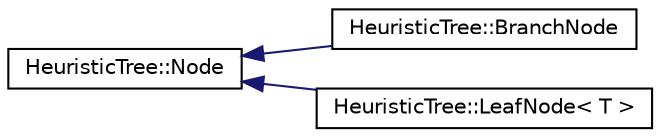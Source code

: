 digraph "Graphical Class Hierarchy"
{
 // LATEX_PDF_SIZE
  edge [fontname="Helvetica",fontsize="10",labelfontname="Helvetica",labelfontsize="10"];
  node [fontname="Helvetica",fontsize="10",shape=record];
  rankdir="LR";
  Node0 [label="HeuristicTree::Node",height=0.2,width=0.4,color="black", fillcolor="white", style="filled",URL="$structarm__compute_1_1mlgo_1_1_heuristic_tree_1_1_node.xhtml",tooltip=" "];
  Node0 -> Node1 [dir="back",color="midnightblue",fontsize="10",style="solid",fontname="Helvetica"];
  Node1 [label="HeuristicTree::BranchNode",height=0.2,width=0.4,color="black", fillcolor="white", style="filled",URL="$structarm__compute_1_1mlgo_1_1_heuristic_tree_1_1_branch_node.xhtml",tooltip=" "];
  Node0 -> Node2 [dir="back",color="midnightblue",fontsize="10",style="solid",fontname="Helvetica"];
  Node2 [label="HeuristicTree::LeafNode\< T \>",height=0.2,width=0.4,color="black", fillcolor="white", style="filled",URL="$structarm__compute_1_1mlgo_1_1_heuristic_tree_1_1_leaf_node.xhtml",tooltip=" "];
}
